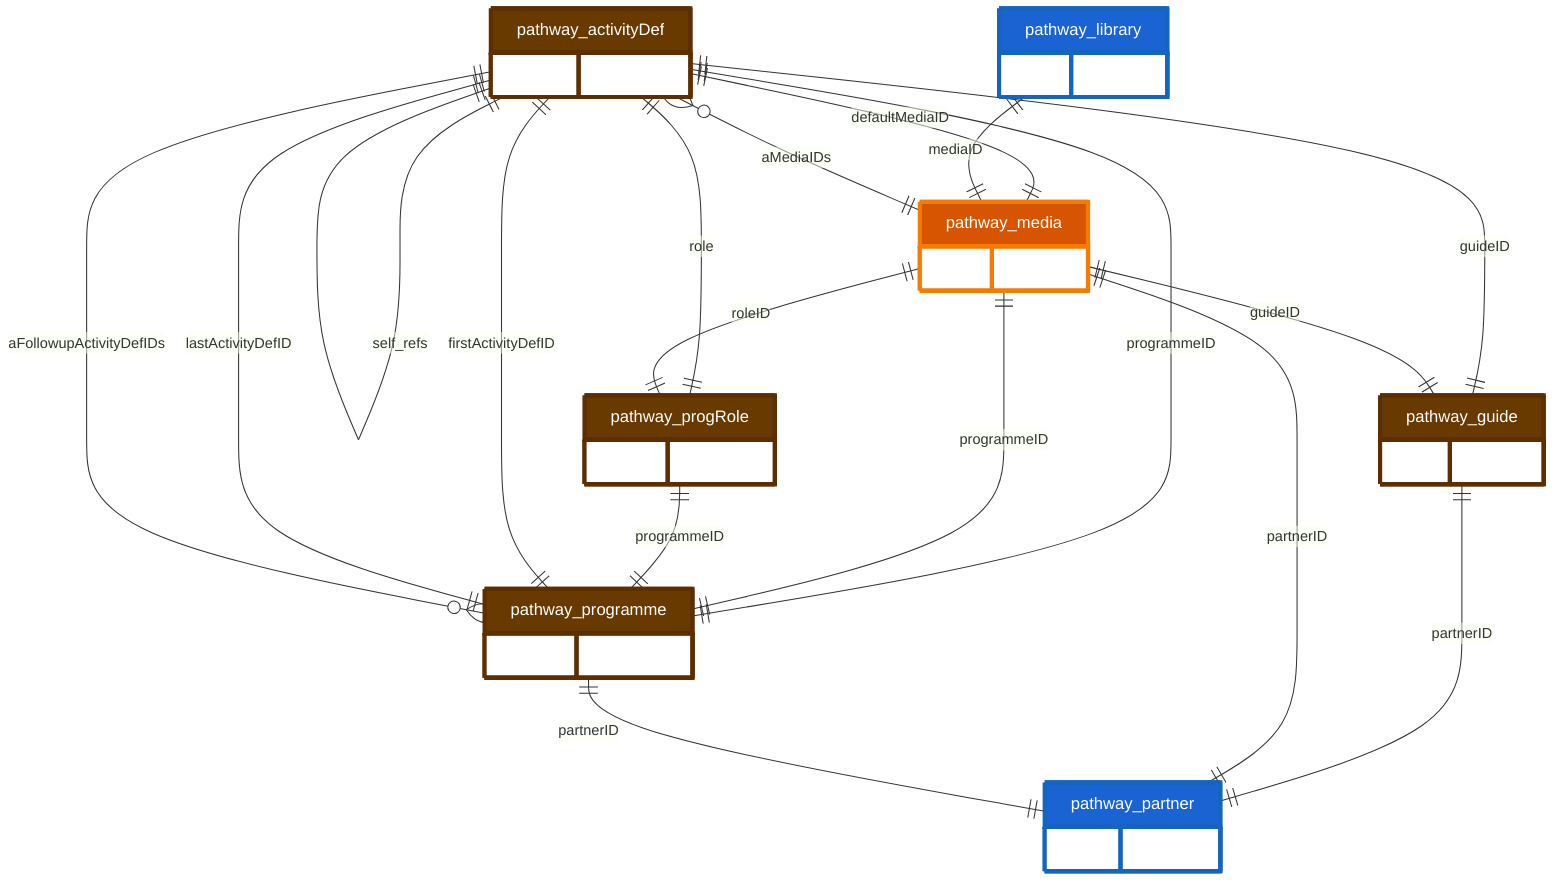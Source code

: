 erDiagram
    %% Parameters:
%%   Focus: media
%%   Domains: programme
%%   Chart Type: ER
    "pathway_activityDef" {
        UUID ObjectID
    }

    "pathway_guide" {
        UUID ObjectID
    }

    "pathway_library" {
        UUID ObjectID
    }

    "pathway_media" {
        UUID ObjectID
    }

    "pathway_partner" {
        UUID ObjectID
    }

    "pathway_programme" {
        UUID ObjectID
    }

    "pathway_progRole" {
        UUID ObjectID
    }

    %% Direct FK Relationships
    "pathway_activityDef" ||--|| "pathway_programme" : programmeID
    "pathway_activityDef" ||--|| "pathway_guide" : guideID
    "pathway_activityDef" ||--|| "pathway_progRole" : role
    "pathway_activityDef" ||--|| "pathway_media" : defaultMediaID
    "pathway_guide" ||--|| "pathway_partner" : partnerID
    "pathway_library" ||--|| "pathway_media" : mediaID
    "pathway_media" ||--|| "pathway_guide" : guideID
    "pathway_media" ||--|| "pathway_partner" : partnerID
    "pathway_media" ||--|| "pathway_programme" : programmeID
    "pathway_media" ||--|| "pathway_progRole" : roleID
    "pathway_programme" ||--|| "pathway_partner" : partnerID
    "pathway_programme" ||--|| "pathway_activityDef" : firstActivityDefID
    "pathway_programme" ||--|| "pathway_activityDef" : lastActivityDefID
    "pathway_progRole" ||--|| "pathway_programme" : programmeID
    %% End Direct FK Relationships

    %% Special Joins
    %% End Special Joins

    %% Self-Referencing Relationships for activityDef
    %% Self-refs include: onEndID, aCuePointActivities, aInteract1Activities, aInteract2Activities, aInteract3Activities, aInteract4Activities, aInteract5Activities
    "pathway_activityDef" ||--|| "pathway_activityDef" : self_refs
    %% End Self-Referencing Relationships for activityDef

    %% Join Table Relationships
    "pathway_activityDef" }o--|| "pathway_media" : aMediaIDs
    "pathway_programme" }o--|| "pathway_activityDef" : aFollowupActivityDefIDs
    %% End Join Table Relationships


    %% Entity Styling
    style pathway_activityDef fill:#693a00,stroke:#5d2e00,stroke-width:4px,color:#fff
    style pathway_guide fill:#693a00,stroke:#5d2e00,stroke-width:4px,color:#fff
    style pathway_library fill:#1963d2,stroke:#1565c0,stroke-width:4px,color:#fff
    style pathway_media fill:#d75500,stroke:#f57c00,stroke-width:4px,color:#fff
    style pathway_partner fill:#1963d2,stroke:#1565c0,stroke-width:4px,color:#fff
    style pathway_programme fill:#693a00,stroke:#5d2e00,stroke-width:4px,color:#fff
    style pathway_progRole fill:#693a00,stroke:#5d2e00,stroke-width:4px,color:#fff